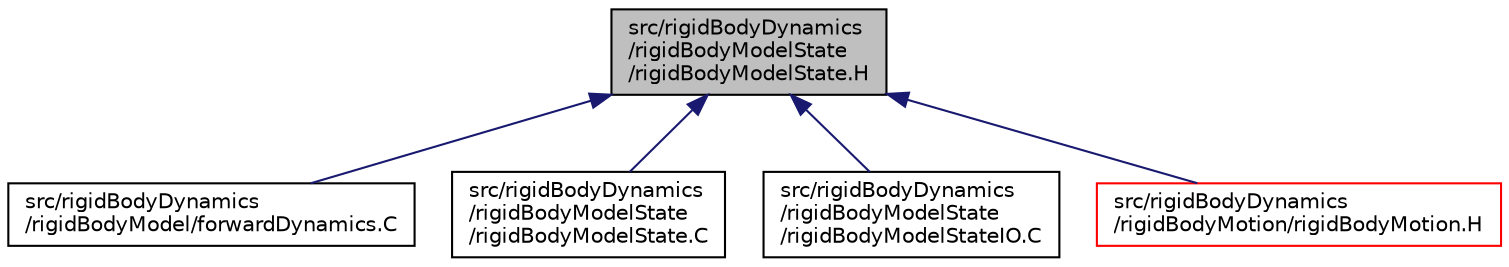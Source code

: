 digraph "src/rigidBodyDynamics/rigidBodyModelState/rigidBodyModelState.H"
{
  bgcolor="transparent";
  edge [fontname="Helvetica",fontsize="10",labelfontname="Helvetica",labelfontsize="10"];
  node [fontname="Helvetica",fontsize="10",shape=record];
  Node1 [label="src/rigidBodyDynamics\l/rigidBodyModelState\l/rigidBodyModelState.H",height=0.2,width=0.4,color="black", fillcolor="grey75", style="filled", fontcolor="black"];
  Node1 -> Node2 [dir="back",color="midnightblue",fontsize="10",style="solid",fontname="Helvetica"];
  Node2 [label="src/rigidBodyDynamics\l/rigidBodyModel/forwardDynamics.C",height=0.2,width=0.4,color="black",URL="$a09808.html"];
  Node1 -> Node3 [dir="back",color="midnightblue",fontsize="10",style="solid",fontname="Helvetica"];
  Node3 [label="src/rigidBodyDynamics\l/rigidBodyModelState\l/rigidBodyModelState.C",height=0.2,width=0.4,color="black",URL="$a09812.html"];
  Node1 -> Node4 [dir="back",color="midnightblue",fontsize="10",style="solid",fontname="Helvetica"];
  Node4 [label="src/rigidBodyDynamics\l/rigidBodyModelState\l/rigidBodyModelStateIO.C",height=0.2,width=0.4,color="black",URL="$a09815.html"];
  Node1 -> Node5 [dir="back",color="midnightblue",fontsize="10",style="solid",fontname="Helvetica"];
  Node5 [label="src/rigidBodyDynamics\l/rigidBodyMotion/rigidBodyMotion.H",height=0.2,width=0.4,color="red",URL="$a09817.html"];
}
